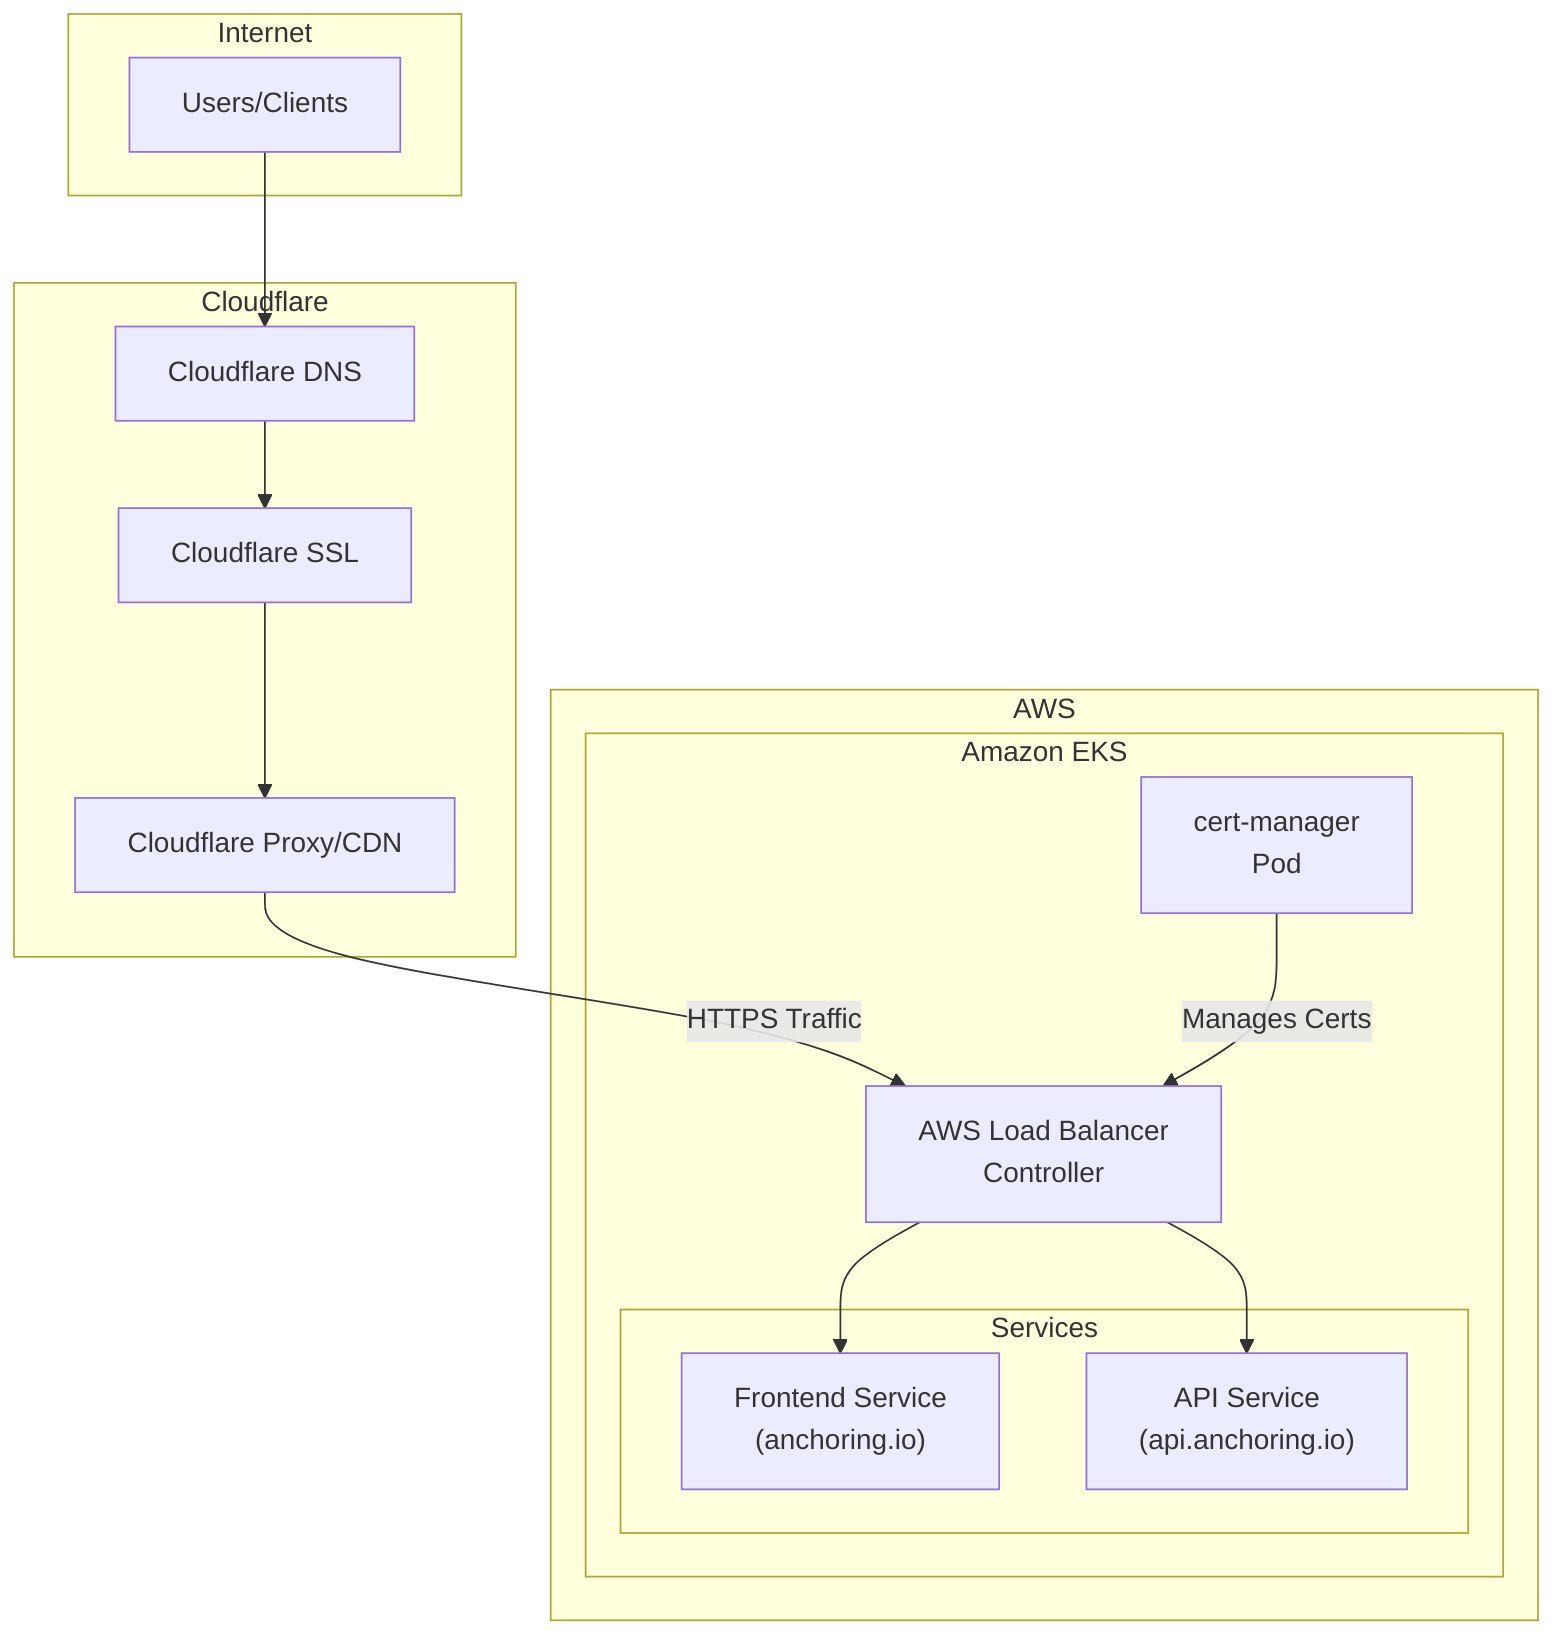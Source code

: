 graph TB
    subgraph "Internet"
        USER["Users/Clients"]
    end
    
    subgraph "Cloudflare"
        DNS["Cloudflare DNS"]
        CF_SSL["Cloudflare SSL"]
        CF_PROXY["Cloudflare Proxy/CDN"]
    end
    
    subgraph "AWS"
        subgraph "Amazon EKS"
            CERT_MAN["cert-manager<br/>Pod"]
            INGRESS["AWS Load Balancer<br/>Controller"]
            
            subgraph "Services"
                ROOT_SVC["Frontend Service<br/>(anchoring.io)"]
                API_SVC["API Service<br/>(api.anchoring.io)"]
            end
        end
    end
    
    USER --> DNS
    DNS --> CF_SSL
    CF_SSL --> CF_PROXY
    
    CF_PROXY -->|"HTTPS Traffic"| INGRESS
    
    CERT_MAN -->|"Manages Certs"| INGRESS
    
    INGRESS --> ROOT_SVC
    INGRESS --> API_SVC